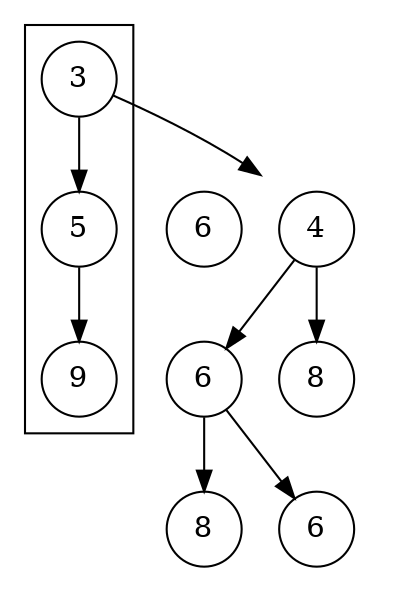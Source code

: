 digraph simple {
    compound=true
    node  [shape=circle]
    graph [ordering=out]

    subgraph cluster_1 {
        n3[label=3]
        n5[label=5]
        n9[label=9]

        n3 -> n5
        n5 -> n9
    }

    n3 -> n4[lhead=cluster_2]

    subgraph cluster_2 {
        color=white

        n4[label=4 nodetype=marked]
        n6_1[label=6]
        n8_1[label=8]
        n8_2[label=8]
        n6_2[label=6]

        n4   -> n6_1
        n4   -> n8_1
        n6_1 -> n8_2
        n6_1 -> n6_2

        subgraph sub_2_1 {
            n6_3[label=6 nodetype=marked]
        }
    }
}
